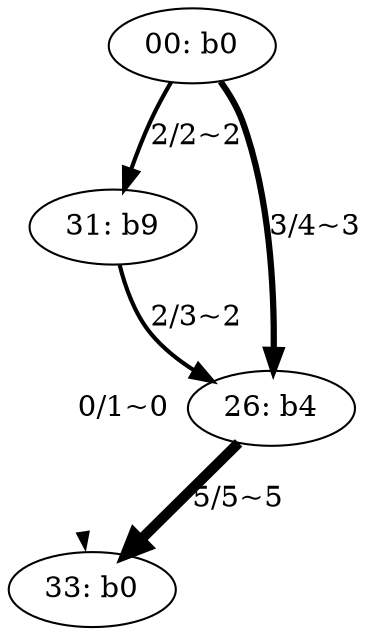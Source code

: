 digraph G {
  00 [label="00: b0", ];
  33 [label="33: b0", ];
  31 [label="31: b9", ];
  26 [label="26: b4", ];
  
  
  00 -> 26 [penwidth=3.000000, label="3/4~3", ];
  31 -> 26 [penwidth=2.000000, label="2/3~2", ];
  26 -> 33 [penwidth=5.000000, label="5/5~5", ];
  31 -> 33 [penwidth=0.000000, label="0/1~0", ];
  00 -> 31 [penwidth=2.000000, label="2/2~2", ];
  
  }